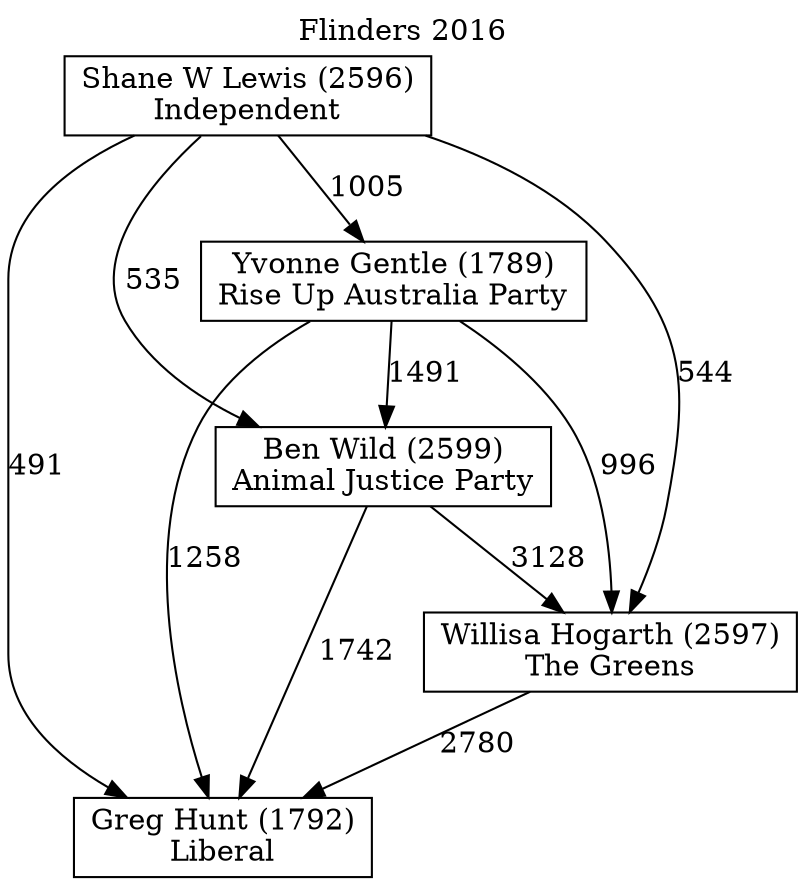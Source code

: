 // House preference flow
digraph "Greg Hunt (1792)_Flinders_2016" {
	graph [label="Flinders 2016" labelloc=t mclimit=10]
	node [shape=box]
	"Greg Hunt (1792)" [label="Greg Hunt (1792)
Liberal"]
	"Shane W Lewis (2596)" [label="Shane W Lewis (2596)
Independent"]
	"Yvonne Gentle (1789)" [label="Yvonne Gentle (1789)
Rise Up Australia Party"]
	"Ben Wild (2599)" [label="Ben Wild (2599)
Animal Justice Party"]
	"Willisa Hogarth (2597)" [label="Willisa Hogarth (2597)
The Greens"]
	"Shane W Lewis (2596)" -> "Willisa Hogarth (2597)" [label=544]
	"Shane W Lewis (2596)" -> "Yvonne Gentle (1789)" [label=1005]
	"Yvonne Gentle (1789)" -> "Willisa Hogarth (2597)" [label=996]
	"Shane W Lewis (2596)" -> "Greg Hunt (1792)" [label=491]
	"Willisa Hogarth (2597)" -> "Greg Hunt (1792)" [label=2780]
	"Yvonne Gentle (1789)" -> "Greg Hunt (1792)" [label=1258]
	"Ben Wild (2599)" -> "Willisa Hogarth (2597)" [label=3128]
	"Shane W Lewis (2596)" -> "Ben Wild (2599)" [label=535]
	"Ben Wild (2599)" -> "Greg Hunt (1792)" [label=1742]
	"Yvonne Gentle (1789)" -> "Ben Wild (2599)" [label=1491]
}
